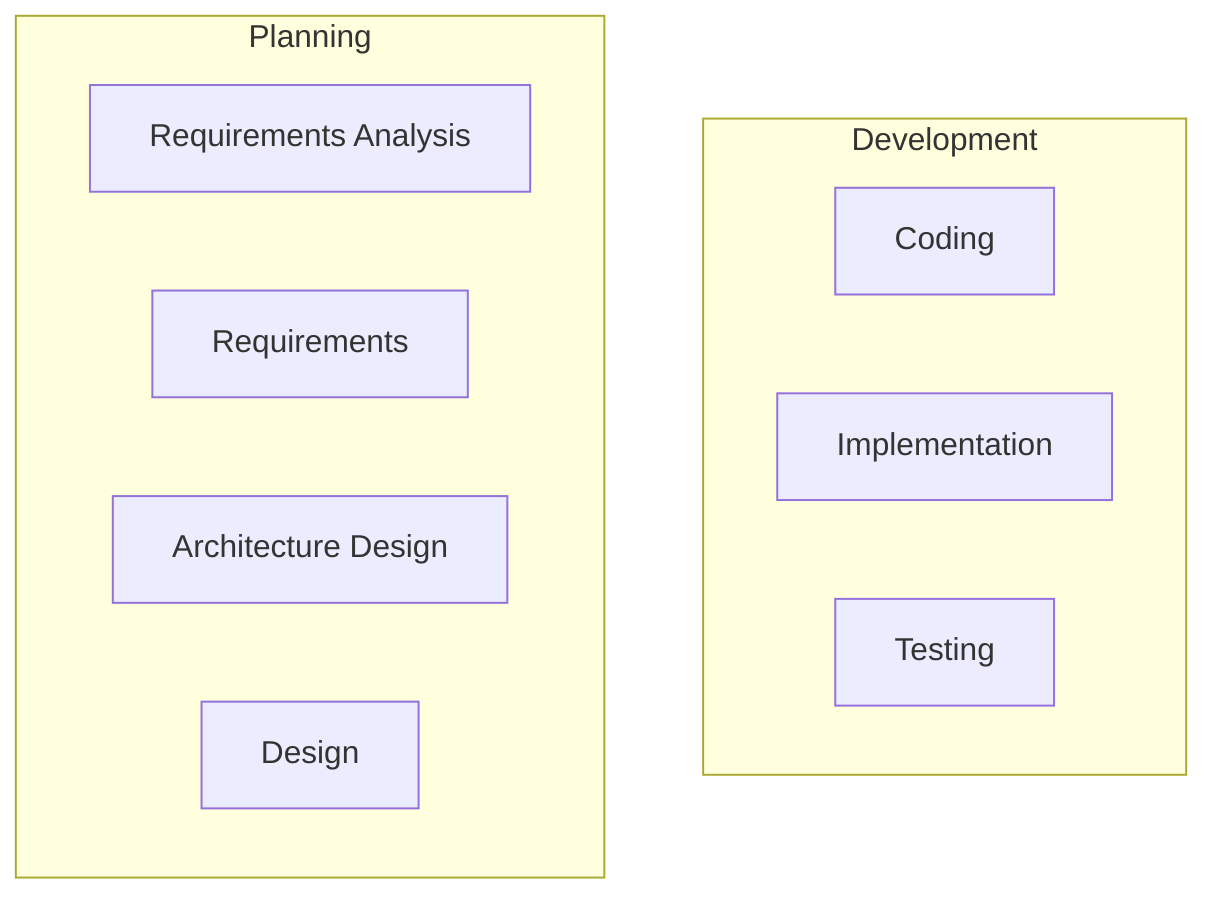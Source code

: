 flowchart TD
    A1[Requirements Analysis]
    A[Requirements]
    B1[Architecture Design]
    B[Design]
    C1[Coding]
    C[Implementation]
    D[Testing]
    subgraph Development
        C
        C1
        D
    end
    subgraph Planning
        A
        A1
        B
        B1
    end
